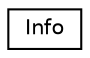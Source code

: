 digraph G
{
  edge [fontname="Helvetica",fontsize="10",labelfontname="Helvetica",labelfontsize="10"];
  node [fontname="Helvetica",fontsize="10",shape=record];
  rankdir="LR";
  Node1 [label="Info",height=0.2,width=0.4,color="black", fillcolor="white", style="filled",URL="$struct_info.html"];
}
